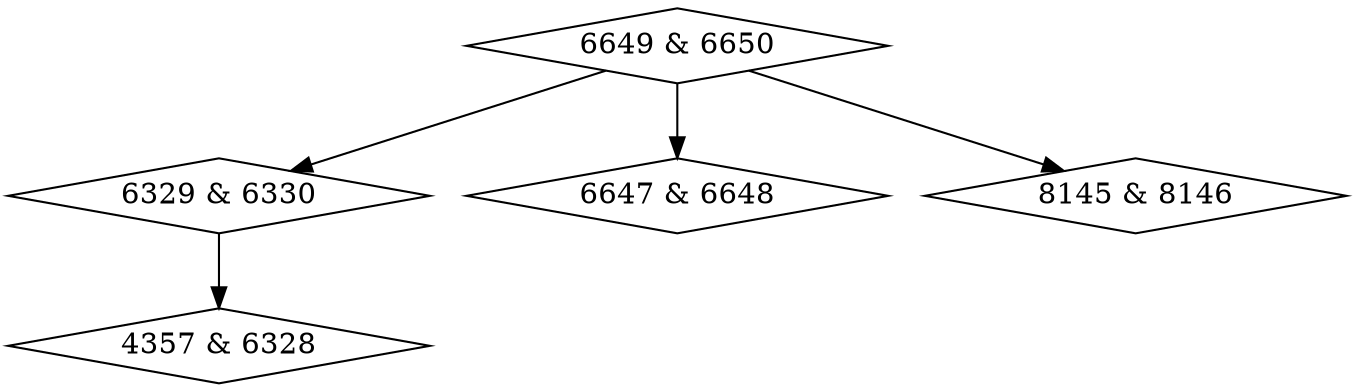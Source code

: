 digraph {
0 [label = "4357 & 6328", shape = diamond];
1 [label = "6329 & 6330", shape = diamond];
2 [label = "6647 & 6648", shape = diamond];
3 [label = "6649 & 6650", shape = diamond];
4 [label = "8145 & 8146", shape = diamond];
1->0;
3->1;
3->2;
3->4;
}
